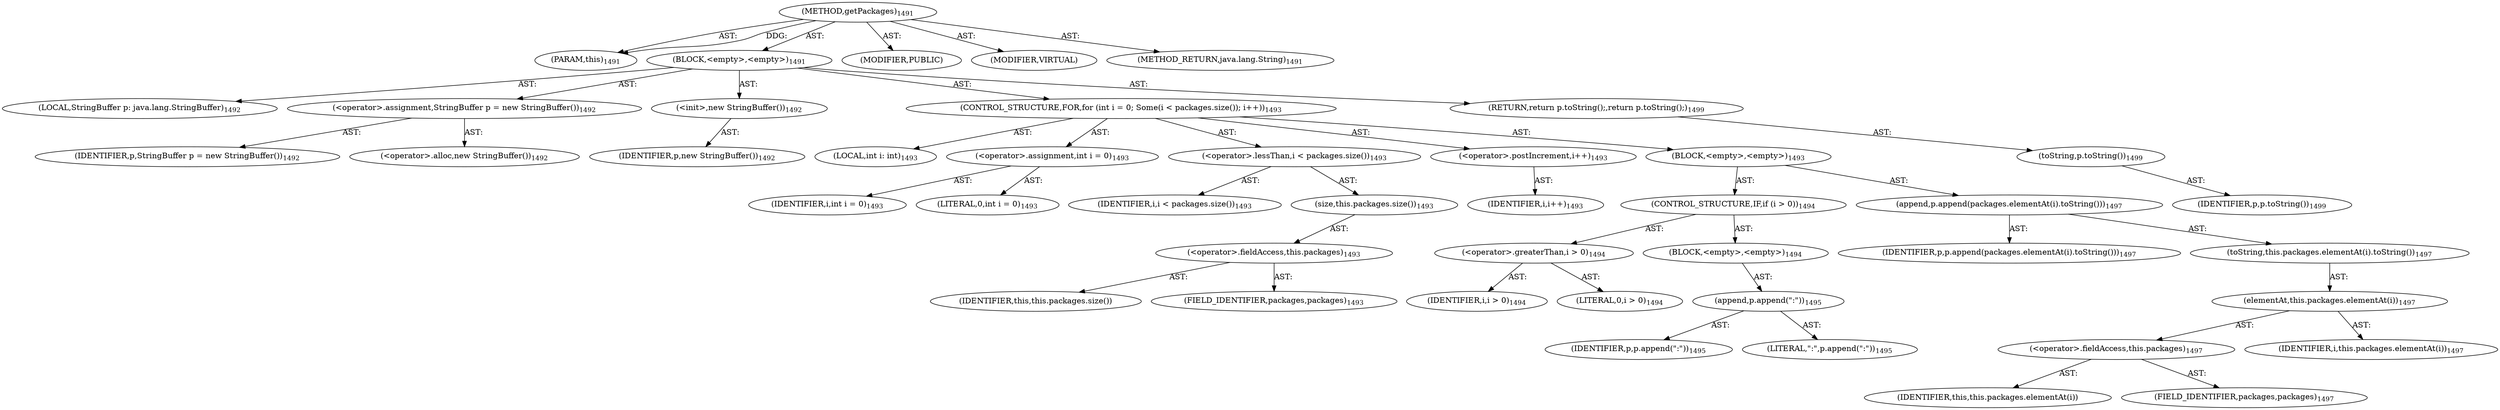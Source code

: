 digraph "getPackages" {  
"111669149814" [label = <(METHOD,getPackages)<SUB>1491</SUB>> ]
"115964117215" [label = <(PARAM,this)<SUB>1491</SUB>> ]
"25769803966" [label = <(BLOCK,&lt;empty&gt;,&lt;empty&gt;)<SUB>1491</SUB>> ]
"94489280550" [label = <(LOCAL,StringBuffer p: java.lang.StringBuffer)<SUB>1492</SUB>> ]
"30064771686" [label = <(&lt;operator&gt;.assignment,StringBuffer p = new StringBuffer())<SUB>1492</SUB>> ]
"68719477241" [label = <(IDENTIFIER,p,StringBuffer p = new StringBuffer())<SUB>1492</SUB>> ]
"30064771687" [label = <(&lt;operator&gt;.alloc,new StringBuffer())<SUB>1492</SUB>> ]
"30064771688" [label = <(&lt;init&gt;,new StringBuffer())<SUB>1492</SUB>> ]
"68719477242" [label = <(IDENTIFIER,p,new StringBuffer())<SUB>1492</SUB>> ]
"47244640323" [label = <(CONTROL_STRUCTURE,FOR,for (int i = 0; Some(i &lt; packages.size()); i++))<SUB>1493</SUB>> ]
"94489280551" [label = <(LOCAL,int i: int)<SUB>1493</SUB>> ]
"30064771689" [label = <(&lt;operator&gt;.assignment,int i = 0)<SUB>1493</SUB>> ]
"68719477243" [label = <(IDENTIFIER,i,int i = 0)<SUB>1493</SUB>> ]
"90194313313" [label = <(LITERAL,0,int i = 0)<SUB>1493</SUB>> ]
"30064771690" [label = <(&lt;operator&gt;.lessThan,i &lt; packages.size())<SUB>1493</SUB>> ]
"68719477244" [label = <(IDENTIFIER,i,i &lt; packages.size())<SUB>1493</SUB>> ]
"30064771691" [label = <(size,this.packages.size())<SUB>1493</SUB>> ]
"30064771692" [label = <(&lt;operator&gt;.fieldAccess,this.packages)<SUB>1493</SUB>> ]
"68719477245" [label = <(IDENTIFIER,this,this.packages.size())> ]
"55834575038" [label = <(FIELD_IDENTIFIER,packages,packages)<SUB>1493</SUB>> ]
"30064771693" [label = <(&lt;operator&gt;.postIncrement,i++)<SUB>1493</SUB>> ]
"68719477246" [label = <(IDENTIFIER,i,i++)<SUB>1493</SUB>> ]
"25769803967" [label = <(BLOCK,&lt;empty&gt;,&lt;empty&gt;)<SUB>1493</SUB>> ]
"47244640324" [label = <(CONTROL_STRUCTURE,IF,if (i &gt; 0))<SUB>1494</SUB>> ]
"30064771694" [label = <(&lt;operator&gt;.greaterThan,i &gt; 0)<SUB>1494</SUB>> ]
"68719477247" [label = <(IDENTIFIER,i,i &gt; 0)<SUB>1494</SUB>> ]
"90194313314" [label = <(LITERAL,0,i &gt; 0)<SUB>1494</SUB>> ]
"25769803968" [label = <(BLOCK,&lt;empty&gt;,&lt;empty&gt;)<SUB>1494</SUB>> ]
"30064771695" [label = <(append,p.append(&quot;:&quot;))<SUB>1495</SUB>> ]
"68719477248" [label = <(IDENTIFIER,p,p.append(&quot;:&quot;))<SUB>1495</SUB>> ]
"90194313315" [label = <(LITERAL,&quot;:&quot;,p.append(&quot;:&quot;))<SUB>1495</SUB>> ]
"30064771696" [label = <(append,p.append(packages.elementAt(i).toString()))<SUB>1497</SUB>> ]
"68719477249" [label = <(IDENTIFIER,p,p.append(packages.elementAt(i).toString()))<SUB>1497</SUB>> ]
"30064771697" [label = <(toString,this.packages.elementAt(i).toString())<SUB>1497</SUB>> ]
"30064771698" [label = <(elementAt,this.packages.elementAt(i))<SUB>1497</SUB>> ]
"30064771699" [label = <(&lt;operator&gt;.fieldAccess,this.packages)<SUB>1497</SUB>> ]
"68719477250" [label = <(IDENTIFIER,this,this.packages.elementAt(i))> ]
"55834575039" [label = <(FIELD_IDENTIFIER,packages,packages)<SUB>1497</SUB>> ]
"68719477251" [label = <(IDENTIFIER,i,this.packages.elementAt(i))<SUB>1497</SUB>> ]
"146028888090" [label = <(RETURN,return p.toString();,return p.toString();)<SUB>1499</SUB>> ]
"30064771700" [label = <(toString,p.toString())<SUB>1499</SUB>> ]
"68719477252" [label = <(IDENTIFIER,p,p.toString())<SUB>1499</SUB>> ]
"133143986473" [label = <(MODIFIER,PUBLIC)> ]
"133143986474" [label = <(MODIFIER,VIRTUAL)> ]
"128849018998" [label = <(METHOD_RETURN,java.lang.String)<SUB>1491</SUB>> ]
  "111669149814" -> "115964117215"  [ label = "AST: "] 
  "111669149814" -> "25769803966"  [ label = "AST: "] 
  "111669149814" -> "133143986473"  [ label = "AST: "] 
  "111669149814" -> "133143986474"  [ label = "AST: "] 
  "111669149814" -> "128849018998"  [ label = "AST: "] 
  "25769803966" -> "94489280550"  [ label = "AST: "] 
  "25769803966" -> "30064771686"  [ label = "AST: "] 
  "25769803966" -> "30064771688"  [ label = "AST: "] 
  "25769803966" -> "47244640323"  [ label = "AST: "] 
  "25769803966" -> "146028888090"  [ label = "AST: "] 
  "30064771686" -> "68719477241"  [ label = "AST: "] 
  "30064771686" -> "30064771687"  [ label = "AST: "] 
  "30064771688" -> "68719477242"  [ label = "AST: "] 
  "47244640323" -> "94489280551"  [ label = "AST: "] 
  "47244640323" -> "30064771689"  [ label = "AST: "] 
  "47244640323" -> "30064771690"  [ label = "AST: "] 
  "47244640323" -> "30064771693"  [ label = "AST: "] 
  "47244640323" -> "25769803967"  [ label = "AST: "] 
  "30064771689" -> "68719477243"  [ label = "AST: "] 
  "30064771689" -> "90194313313"  [ label = "AST: "] 
  "30064771690" -> "68719477244"  [ label = "AST: "] 
  "30064771690" -> "30064771691"  [ label = "AST: "] 
  "30064771691" -> "30064771692"  [ label = "AST: "] 
  "30064771692" -> "68719477245"  [ label = "AST: "] 
  "30064771692" -> "55834575038"  [ label = "AST: "] 
  "30064771693" -> "68719477246"  [ label = "AST: "] 
  "25769803967" -> "47244640324"  [ label = "AST: "] 
  "25769803967" -> "30064771696"  [ label = "AST: "] 
  "47244640324" -> "30064771694"  [ label = "AST: "] 
  "47244640324" -> "25769803968"  [ label = "AST: "] 
  "30064771694" -> "68719477247"  [ label = "AST: "] 
  "30064771694" -> "90194313314"  [ label = "AST: "] 
  "25769803968" -> "30064771695"  [ label = "AST: "] 
  "30064771695" -> "68719477248"  [ label = "AST: "] 
  "30064771695" -> "90194313315"  [ label = "AST: "] 
  "30064771696" -> "68719477249"  [ label = "AST: "] 
  "30064771696" -> "30064771697"  [ label = "AST: "] 
  "30064771697" -> "30064771698"  [ label = "AST: "] 
  "30064771698" -> "30064771699"  [ label = "AST: "] 
  "30064771698" -> "68719477251"  [ label = "AST: "] 
  "30064771699" -> "68719477250"  [ label = "AST: "] 
  "30064771699" -> "55834575039"  [ label = "AST: "] 
  "146028888090" -> "30064771700"  [ label = "AST: "] 
  "30064771700" -> "68719477252"  [ label = "AST: "] 
  "111669149814" -> "115964117215"  [ label = "DDG: "] 
}
